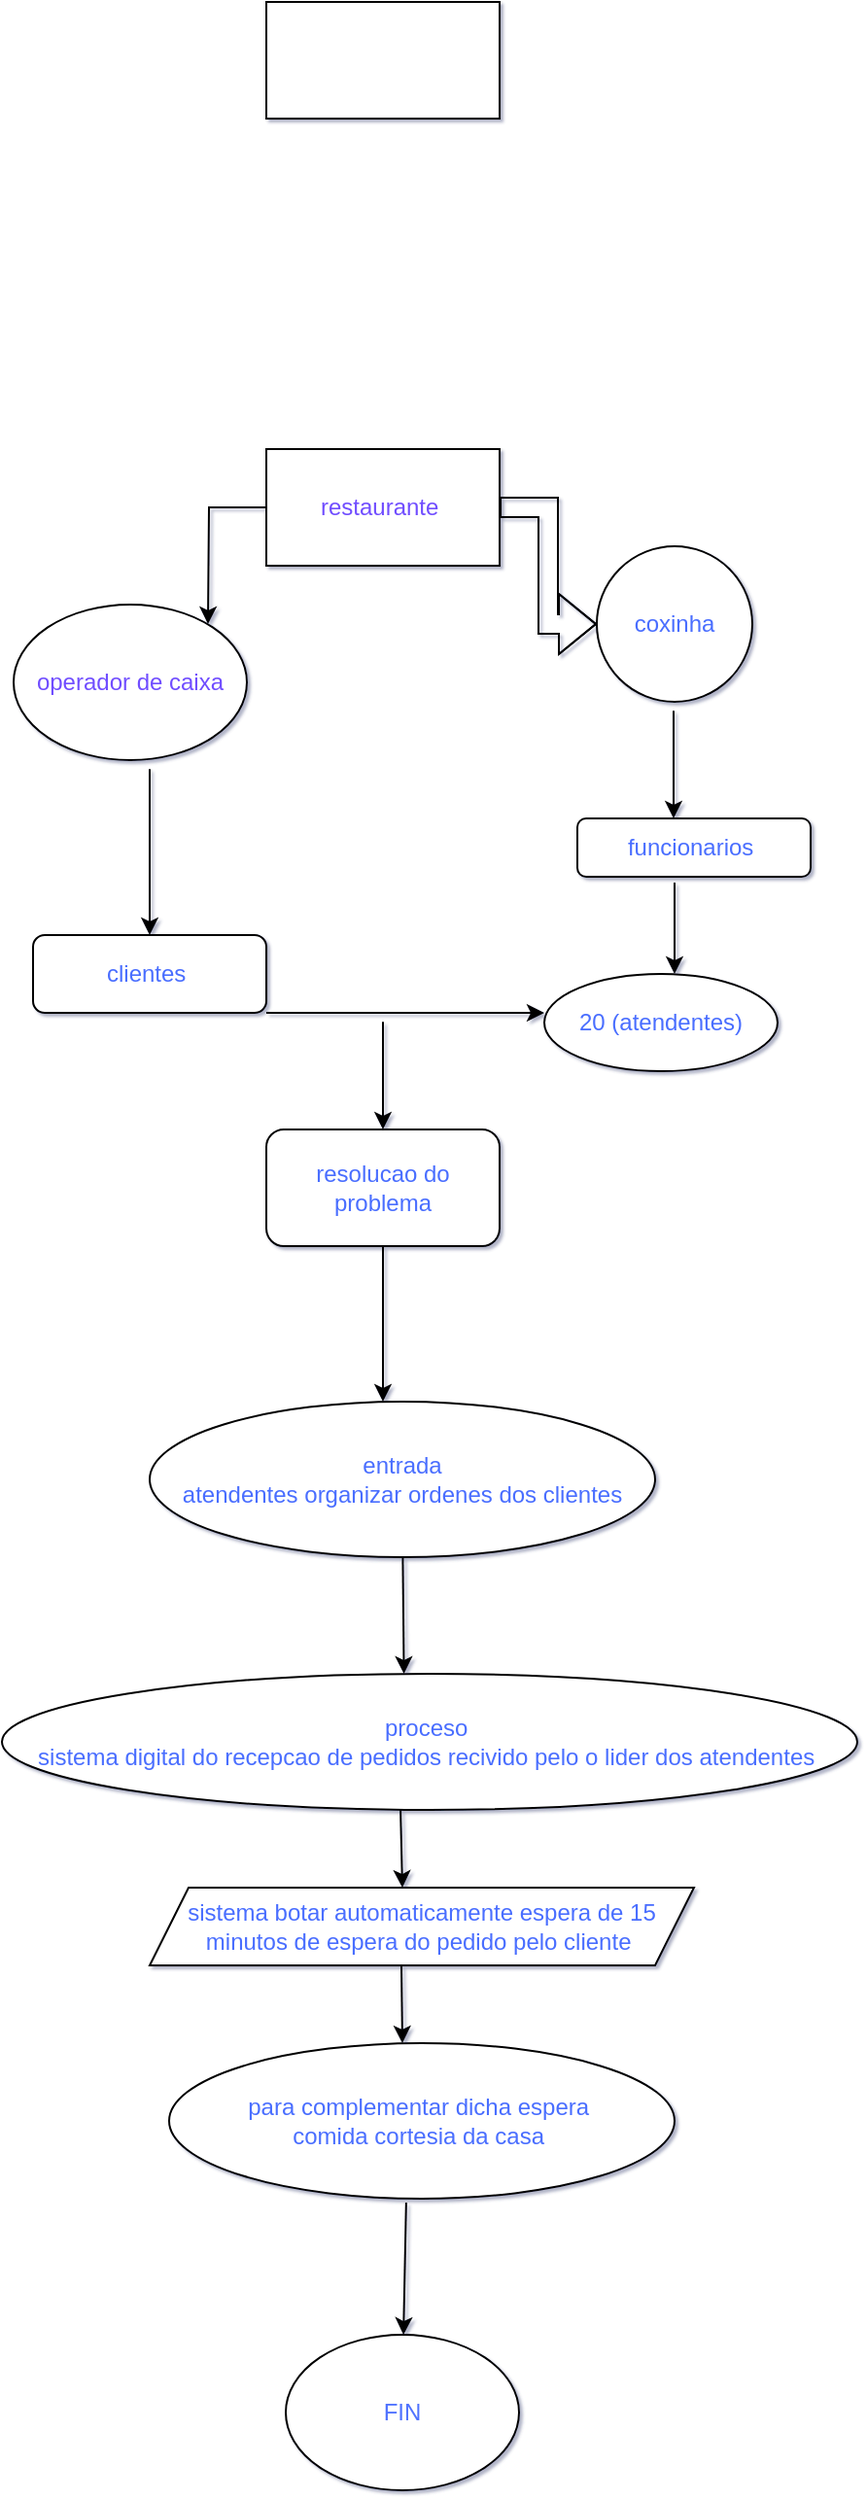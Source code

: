 <mxfile version="14.5.4" type="github">
  <diagram id="ybFsiTL_VkAgqfR46oU4" name="Page-1">
    <mxGraphModel dx="868" dy="450" grid="1" gridSize="10" guides="1" tooltips="1" connect="1" arrows="1" fold="1" page="1" pageScale="1" pageWidth="583" pageHeight="827" background="#ffffff" math="0" shadow="1">
      <root>
        <mxCell id="0" />
        <mxCell id="1" parent="0" />
        <object label="" id="ORuBii73bYDcg85vZSF9-1">
          <mxCell style="rounded=0;whiteSpace=wrap;html=1;fontFamily=Times New Roman;direction=west;" vertex="1" parent="1">
            <mxGeometry x="330" y="30" width="120" height="60" as="geometry" />
          </mxCell>
        </object>
        <mxCell id="ORuBii73bYDcg85vZSF9-6" style="edgeStyle=orthogonalEdgeStyle;rounded=0;orthogonalLoop=1;jettySize=auto;html=1;fontColor=#704DFF;" edge="1" parent="1" source="ORuBii73bYDcg85vZSF9-4">
          <mxGeometry relative="1" as="geometry">
            <mxPoint x="300" y="350" as="targetPoint" />
          </mxGeometry>
        </mxCell>
        <mxCell id="ORuBii73bYDcg85vZSF9-9" style="edgeStyle=elbowEdgeStyle;shape=flexArrow;rounded=0;orthogonalLoop=1;jettySize=auto;html=1;labelBackgroundColor=#3B3BFF;fontColor=#4A6EFF;" edge="1" parent="1" source="ORuBii73bYDcg85vZSF9-4">
          <mxGeometry relative="1" as="geometry">
            <mxPoint x="500" y="350" as="targetPoint" />
          </mxGeometry>
        </mxCell>
        <mxCell id="ORuBii73bYDcg85vZSF9-4" value="restaurante&amp;nbsp;" style="rounded=0;whiteSpace=wrap;html=1;fontColor=#704DFF;" vertex="1" parent="1">
          <mxGeometry x="330" y="260" width="120" height="60" as="geometry" />
        </mxCell>
        <mxCell id="ORuBii73bYDcg85vZSF9-8" value="operador de caixa" style="ellipse;whiteSpace=wrap;html=1;fontColor=#704DFF;" vertex="1" parent="1">
          <mxGeometry x="200" y="340" width="120" height="80" as="geometry" />
        </mxCell>
        <mxCell id="ORuBii73bYDcg85vZSF9-12" value="coxinha" style="ellipse;whiteSpace=wrap;html=1;aspect=fixed;fontColor=#4A6EFF;" vertex="1" parent="1">
          <mxGeometry x="500" y="310" width="80" height="80" as="geometry" />
        </mxCell>
        <mxCell id="ORuBii73bYDcg85vZSF9-13" value="" style="endArrow=classic;html=1;labelBackgroundColor=#3B3BFF;fontColor=#4A6EFF;" edge="1" parent="1">
          <mxGeometry width="50" height="50" relative="1" as="geometry">
            <mxPoint x="270" y="500" as="sourcePoint" />
            <mxPoint x="270" y="510" as="targetPoint" />
            <Array as="points">
              <mxPoint x="270" y="420" />
            </Array>
          </mxGeometry>
        </mxCell>
        <mxCell id="ORuBii73bYDcg85vZSF9-14" value="clientes&amp;nbsp;" style="rounded=1;whiteSpace=wrap;html=1;fontColor=#4A6EFF;" vertex="1" parent="1">
          <mxGeometry x="210" y="510" width="120" height="40" as="geometry" />
        </mxCell>
        <mxCell id="ORuBii73bYDcg85vZSF9-18" value="funcionarios&amp;nbsp;" style="rounded=1;whiteSpace=wrap;html=1;fontColor=#4A6EFF;" vertex="1" parent="1">
          <mxGeometry x="490" y="450" width="120" height="30" as="geometry" />
        </mxCell>
        <mxCell id="ORuBii73bYDcg85vZSF9-19" value="" style="endArrow=classic;html=1;labelBackgroundColor=#3B3BFF;fontColor=#4A6EFF;" edge="1" parent="1">
          <mxGeometry width="50" height="50" relative="1" as="geometry">
            <mxPoint x="539.5" y="440" as="sourcePoint" />
            <mxPoint x="539.5" y="450" as="targetPoint" />
            <Array as="points">
              <mxPoint x="539.5" y="390" />
              <mxPoint x="539.5" y="440" />
            </Array>
          </mxGeometry>
        </mxCell>
        <mxCell id="ORuBii73bYDcg85vZSF9-20" value="" style="endArrow=classic;html=1;labelBackgroundColor=#3B3BFF;fontColor=#4A6EFF;" edge="1" parent="1">
          <mxGeometry width="50" height="50" relative="1" as="geometry">
            <mxPoint x="540" y="490" as="sourcePoint" />
            <mxPoint x="540" y="530" as="targetPoint" />
            <Array as="points">
              <mxPoint x="540" y="480" />
            </Array>
          </mxGeometry>
        </mxCell>
        <mxCell id="ORuBii73bYDcg85vZSF9-21" value="20 (atendentes)" style="ellipse;whiteSpace=wrap;html=1;fontColor=#4A6EFF;" vertex="1" parent="1">
          <mxGeometry x="473" y="530" width="120" height="50" as="geometry" />
        </mxCell>
        <mxCell id="ORuBii73bYDcg85vZSF9-22" value="" style="endArrow=classic;html=1;labelBackgroundColor=#3B3BFF;fontColor=#4A6EFF;" edge="1" parent="1">
          <mxGeometry width="50" height="50" relative="1" as="geometry">
            <mxPoint x="330" y="550" as="sourcePoint" />
            <mxPoint x="473" y="550" as="targetPoint" />
          </mxGeometry>
        </mxCell>
        <mxCell id="ORuBii73bYDcg85vZSF9-23" style="edgeStyle=orthogonalEdgeStyle;rounded=0;orthogonalLoop=1;jettySize=auto;html=1;exitX=0.5;exitY=1;exitDx=0;exitDy=0;labelBackgroundColor=#3B3BFF;fontColor=#4A6EFF;" edge="1" parent="1" source="ORuBii73bYDcg85vZSF9-21" target="ORuBii73bYDcg85vZSF9-21">
          <mxGeometry relative="1" as="geometry" />
        </mxCell>
        <mxCell id="ORuBii73bYDcg85vZSF9-24" value="" style="endArrow=classic;html=1;labelBackgroundColor=#3B3BFF;fontColor=#4A6EFF;" edge="1" parent="1">
          <mxGeometry width="50" height="50" relative="1" as="geometry">
            <mxPoint x="390" y="570" as="sourcePoint" />
            <mxPoint x="390" y="610" as="targetPoint" />
            <Array as="points">
              <mxPoint x="390" y="550" />
            </Array>
          </mxGeometry>
        </mxCell>
        <mxCell id="ORuBii73bYDcg85vZSF9-26" value="resolucao do problema" style="rounded=1;whiteSpace=wrap;html=1;fontColor=#4A6EFF;" vertex="1" parent="1">
          <mxGeometry x="330" y="610" width="120" height="60" as="geometry" />
        </mxCell>
        <mxCell id="ORuBii73bYDcg85vZSF9-28" value="" style="endArrow=classic;html=1;labelBackgroundColor=#3B3BFF;fontColor=#4A6EFF;exitX=0.5;exitY=1;exitDx=0;exitDy=0;" edge="1" parent="1" source="ORuBii73bYDcg85vZSF9-26">
          <mxGeometry width="50" height="50" relative="1" as="geometry">
            <mxPoint x="390" y="880" as="sourcePoint" />
            <mxPoint x="390" y="750" as="targetPoint" />
          </mxGeometry>
        </mxCell>
        <mxCell id="ORuBii73bYDcg85vZSF9-30" value="entrada&lt;br&gt;atendentes organizar ordenes dos clientes" style="ellipse;whiteSpace=wrap;html=1;fontColor=#4A6EFF;" vertex="1" parent="1">
          <mxGeometry x="270" y="750" width="260" height="80" as="geometry" />
        </mxCell>
        <mxCell id="ORuBii73bYDcg85vZSF9-31" value="" style="endArrow=classic;html=1;labelBackgroundColor=#3B3BFF;fontColor=#4A6EFF;entryX=0.47;entryY=0;entryDx=0;entryDy=0;entryPerimeter=0;" edge="1" parent="1" source="ORuBii73bYDcg85vZSF9-30" target="ORuBii73bYDcg85vZSF9-32">
          <mxGeometry width="50" height="50" relative="1" as="geometry">
            <mxPoint x="390" y="860" as="sourcePoint" />
            <mxPoint x="400" y="880" as="targetPoint" />
          </mxGeometry>
        </mxCell>
        <mxCell id="ORuBii73bYDcg85vZSF9-32" value="proceso&amp;nbsp;&lt;br&gt;sistema digital do recepcao de pedidos recivido pelo o lider dos atendentes&amp;nbsp;" style="ellipse;whiteSpace=wrap;html=1;fontColor=#4A6EFF;" vertex="1" parent="1">
          <mxGeometry x="194" y="890" width="440" height="70" as="geometry" />
        </mxCell>
        <mxCell id="ORuBii73bYDcg85vZSF9-33" value="sistema botar automaticamente espera de 15 minutos de espera do pedido pelo cliente&amp;nbsp;" style="shape=parallelogram;perimeter=parallelogramPerimeter;whiteSpace=wrap;html=1;fixedSize=1;fontColor=#4A6EFF;" vertex="1" parent="1">
          <mxGeometry x="270" y="1000" width="280" height="40" as="geometry" />
        </mxCell>
        <mxCell id="ORuBii73bYDcg85vZSF9-34" value="" style="endArrow=classic;html=1;labelBackgroundColor=#3B3BFF;fontColor=#4A6EFF;exitX=0.466;exitY=1;exitDx=0;exitDy=0;exitPerimeter=0;" edge="1" parent="1" source="ORuBii73bYDcg85vZSF9-32">
          <mxGeometry width="50" height="50" relative="1" as="geometry">
            <mxPoint x="414" y="980" as="sourcePoint" />
            <mxPoint x="400" y="1000" as="targetPoint" />
          </mxGeometry>
        </mxCell>
        <mxCell id="ORuBii73bYDcg85vZSF9-35" value="" style="endArrow=classic;html=1;labelBackgroundColor=#3B3BFF;fontColor=#4A6EFF;" edge="1" parent="1">
          <mxGeometry width="50" height="50" relative="1" as="geometry">
            <mxPoint x="399.5" y="1040" as="sourcePoint" />
            <mxPoint x="400" y="1080" as="targetPoint" />
          </mxGeometry>
        </mxCell>
        <mxCell id="ORuBii73bYDcg85vZSF9-36" value="para complementar dicha espera&amp;nbsp;&lt;br&gt;comida cortesia da casa&amp;nbsp;" style="ellipse;whiteSpace=wrap;html=1;fontColor=#4A6EFF;" vertex="1" parent="1">
          <mxGeometry x="280" y="1080" width="260" height="80" as="geometry" />
        </mxCell>
        <mxCell id="ORuBii73bYDcg85vZSF9-37" value="" style="endArrow=classic;html=1;labelBackgroundColor=#3B3BFF;fontColor=#4A6EFF;exitX=0.469;exitY=1.025;exitDx=0;exitDy=0;exitPerimeter=0;" edge="1" parent="1" source="ORuBii73bYDcg85vZSF9-36" target="ORuBii73bYDcg85vZSF9-38">
          <mxGeometry width="50" height="50" relative="1" as="geometry">
            <mxPoint x="390" y="1280" as="sourcePoint" />
            <mxPoint x="400" y="1250" as="targetPoint" />
          </mxGeometry>
        </mxCell>
        <mxCell id="ORuBii73bYDcg85vZSF9-38" value="FIN" style="ellipse;whiteSpace=wrap;html=1;fontColor=#4F72FF;" vertex="1" parent="1">
          <mxGeometry x="340" y="1230" width="120" height="80" as="geometry" />
        </mxCell>
      </root>
    </mxGraphModel>
  </diagram>
</mxfile>
